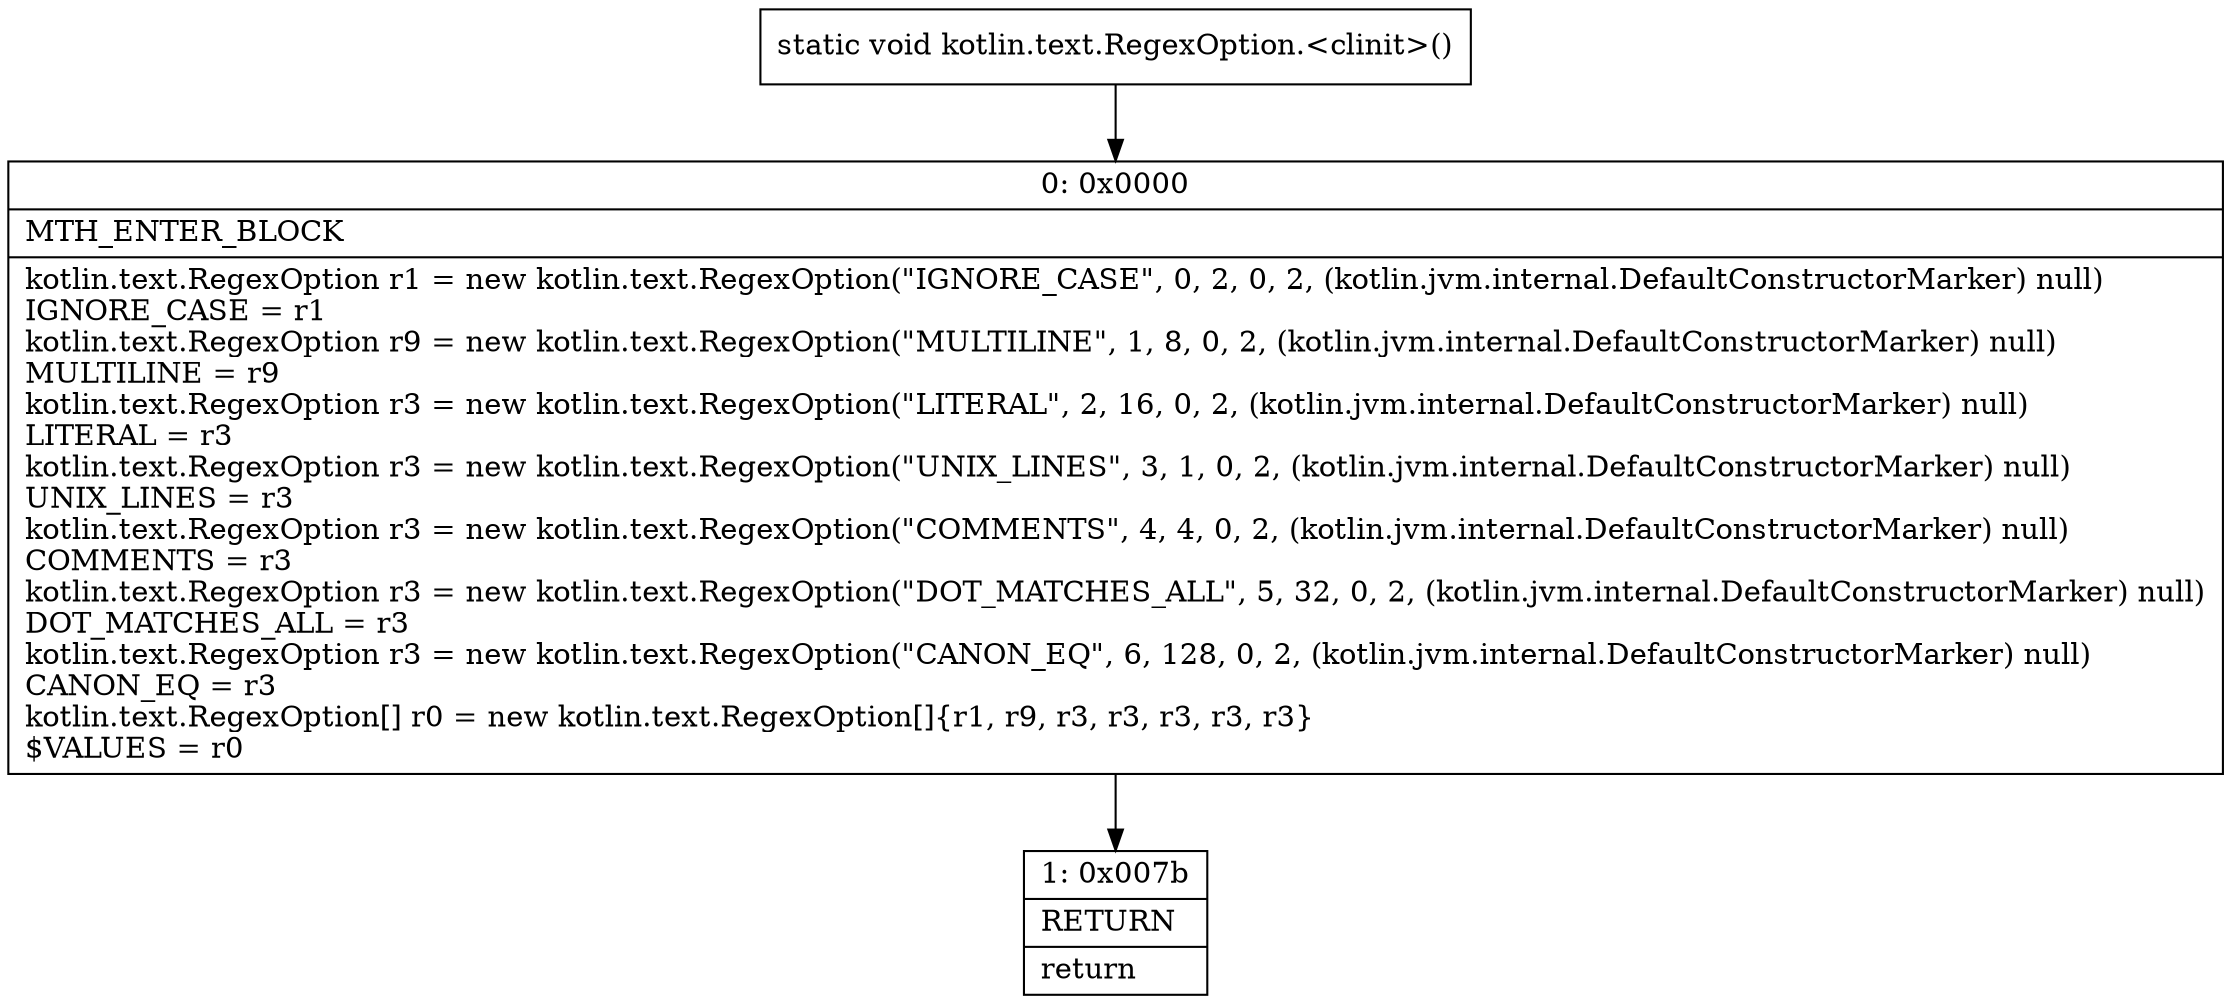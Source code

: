 digraph "CFG forkotlin.text.RegexOption.\<clinit\>()V" {
Node_0 [shape=record,label="{0\:\ 0x0000|MTH_ENTER_BLOCK\l|kotlin.text.RegexOption r1 = new kotlin.text.RegexOption(\"IGNORE_CASE\", 0, 2, 0, 2, (kotlin.jvm.internal.DefaultConstructorMarker) null)\lIGNORE_CASE = r1\lkotlin.text.RegexOption r9 = new kotlin.text.RegexOption(\"MULTILINE\", 1, 8, 0, 2, (kotlin.jvm.internal.DefaultConstructorMarker) null)\lMULTILINE = r9\lkotlin.text.RegexOption r3 = new kotlin.text.RegexOption(\"LITERAL\", 2, 16, 0, 2, (kotlin.jvm.internal.DefaultConstructorMarker) null)\lLITERAL = r3\lkotlin.text.RegexOption r3 = new kotlin.text.RegexOption(\"UNIX_LINES\", 3, 1, 0, 2, (kotlin.jvm.internal.DefaultConstructorMarker) null)\lUNIX_LINES = r3\lkotlin.text.RegexOption r3 = new kotlin.text.RegexOption(\"COMMENTS\", 4, 4, 0, 2, (kotlin.jvm.internal.DefaultConstructorMarker) null)\lCOMMENTS = r3\lkotlin.text.RegexOption r3 = new kotlin.text.RegexOption(\"DOT_MATCHES_ALL\", 5, 32, 0, 2, (kotlin.jvm.internal.DefaultConstructorMarker) null)\lDOT_MATCHES_ALL = r3\lkotlin.text.RegexOption r3 = new kotlin.text.RegexOption(\"CANON_EQ\", 6, 128, 0, 2, (kotlin.jvm.internal.DefaultConstructorMarker) null)\lCANON_EQ = r3\lkotlin.text.RegexOption[] r0 = new kotlin.text.RegexOption[]\{r1, r9, r3, r3, r3, r3, r3\}\l$VALUES = r0\l}"];
Node_1 [shape=record,label="{1\:\ 0x007b|RETURN\l|return\l}"];
MethodNode[shape=record,label="{static void kotlin.text.RegexOption.\<clinit\>() }"];
MethodNode -> Node_0;
Node_0 -> Node_1;
}

